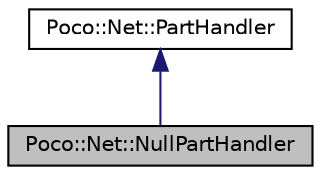 digraph "Poco::Net::NullPartHandler"
{
 // LATEX_PDF_SIZE
  edge [fontname="Helvetica",fontsize="10",labelfontname="Helvetica",labelfontsize="10"];
  node [fontname="Helvetica",fontsize="10",shape=record];
  Node1 [label="Poco::Net::NullPartHandler",height=0.2,width=0.4,color="black", fillcolor="grey75", style="filled", fontcolor="black",tooltip="A very special PartHandler that simply discards all data."];
  Node2 -> Node1 [dir="back",color="midnightblue",fontsize="10",style="solid",fontname="Helvetica"];
  Node2 [label="Poco::Net::PartHandler",height=0.2,width=0.4,color="black", fillcolor="white", style="filled",URL="$classPoco_1_1Net_1_1PartHandler.html",tooltip=" "];
}

